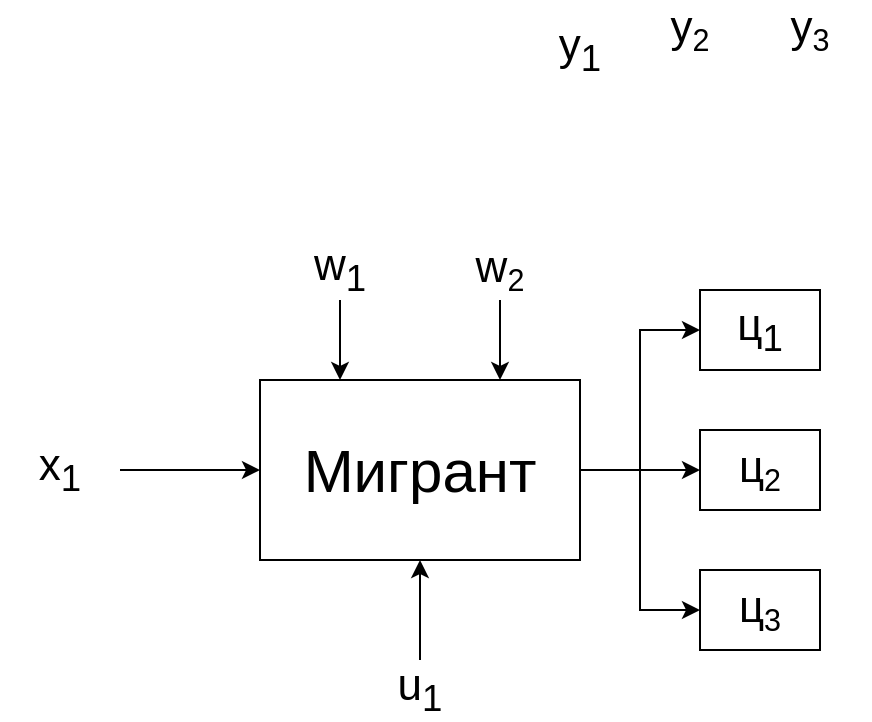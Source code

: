 <mxfile version="24.0.5" type="github">
  <diagram name="Page-1" id="crU_duxgmzTfYiu8VtKf">
    <mxGraphModel dx="412" dy="684" grid="1" gridSize="10" guides="1" tooltips="1" connect="1" arrows="1" fold="1" page="1" pageScale="1" pageWidth="850" pageHeight="1100" math="0" shadow="0">
      <root>
        <mxCell id="0" />
        <mxCell id="1" parent="0" />
        <mxCell id="yZ__1cToAUe3bZfkRYNw-18" style="edgeStyle=orthogonalEdgeStyle;rounded=0;orthogonalLoop=1;jettySize=auto;html=1;entryX=0;entryY=0.5;entryDx=0;entryDy=0;exitX=1;exitY=0.5;exitDx=0;exitDy=0;" edge="1" parent="1" source="yZ__1cToAUe3bZfkRYNw-1" target="yZ__1cToAUe3bZfkRYNw-14">
          <mxGeometry relative="1" as="geometry" />
        </mxCell>
        <mxCell id="yZ__1cToAUe3bZfkRYNw-1" value="&lt;font style=&quot;font-size: 30px;&quot;&gt;Мигрант&lt;/font&gt;" style="rounded=0;whiteSpace=wrap;html=1;" vertex="1" parent="1">
          <mxGeometry x="240" y="350" width="160" height="90" as="geometry" />
        </mxCell>
        <mxCell id="yZ__1cToAUe3bZfkRYNw-2" value="&lt;font style=&quot;font-size: 22px;&quot;&gt;x&lt;sub&gt;1&lt;/sub&gt;&lt;/font&gt;" style="text;html=1;align=center;verticalAlign=middle;whiteSpace=wrap;rounded=0;" vertex="1" parent="1">
          <mxGeometry x="110" y="380" width="60" height="30" as="geometry" />
        </mxCell>
        <mxCell id="yZ__1cToAUe3bZfkRYNw-3" value="" style="endArrow=classic;html=1;rounded=0;exitX=1;exitY=0.5;exitDx=0;exitDy=0;entryX=0;entryY=0.5;entryDx=0;entryDy=0;" edge="1" parent="1" source="yZ__1cToAUe3bZfkRYNw-2" target="yZ__1cToAUe3bZfkRYNw-1">
          <mxGeometry width="50" height="50" relative="1" as="geometry">
            <mxPoint x="360" y="650" as="sourcePoint" />
            <mxPoint x="410" y="600" as="targetPoint" />
          </mxGeometry>
        </mxCell>
        <mxCell id="yZ__1cToAUe3bZfkRYNw-7" style="edgeStyle=orthogonalEdgeStyle;rounded=0;orthogonalLoop=1;jettySize=auto;html=1;entryX=0.25;entryY=0;entryDx=0;entryDy=0;" edge="1" parent="1" source="yZ__1cToAUe3bZfkRYNw-6" target="yZ__1cToAUe3bZfkRYNw-1">
          <mxGeometry relative="1" as="geometry">
            <mxPoint x="280" y="340" as="targetPoint" />
          </mxGeometry>
        </mxCell>
        <mxCell id="yZ__1cToAUe3bZfkRYNw-6" value="&lt;font style=&quot;font-size: 22px;&quot;&gt;w&lt;sub&gt;1&lt;/sub&gt;&lt;/font&gt;" style="text;html=1;align=center;verticalAlign=middle;whiteSpace=wrap;rounded=0;" vertex="1" parent="1">
          <mxGeometry x="250" y="280" width="60" height="30" as="geometry" />
        </mxCell>
        <mxCell id="yZ__1cToAUe3bZfkRYNw-9" style="edgeStyle=orthogonalEdgeStyle;rounded=0;orthogonalLoop=1;jettySize=auto;html=1;entryX=0.75;entryY=0;entryDx=0;entryDy=0;" edge="1" parent="1" source="yZ__1cToAUe3bZfkRYNw-8" target="yZ__1cToAUe3bZfkRYNw-1">
          <mxGeometry relative="1" as="geometry" />
        </mxCell>
        <mxCell id="yZ__1cToAUe3bZfkRYNw-8" value="&lt;font style=&quot;font-size: 22px;&quot;&gt;w&lt;/font&gt;&lt;font style=&quot;font-size: 18.333px;&quot;&gt;&lt;sub&gt;2&lt;/sub&gt;&lt;/font&gt;" style="text;html=1;align=center;verticalAlign=middle;whiteSpace=wrap;rounded=0;" vertex="1" parent="1">
          <mxGeometry x="330" y="280" width="60" height="30" as="geometry" />
        </mxCell>
        <mxCell id="yZ__1cToAUe3bZfkRYNw-13" style="edgeStyle=orthogonalEdgeStyle;rounded=0;orthogonalLoop=1;jettySize=auto;html=1;entryX=0.5;entryY=1;entryDx=0;entryDy=0;" edge="1" parent="1" source="yZ__1cToAUe3bZfkRYNw-10" target="yZ__1cToAUe3bZfkRYNw-1">
          <mxGeometry relative="1" as="geometry" />
        </mxCell>
        <mxCell id="yZ__1cToAUe3bZfkRYNw-10" value="&lt;font style=&quot;&quot;&gt;&lt;span style=&quot;font-size: 22px;&quot;&gt;u&lt;sub&gt;1&lt;/sub&gt;&lt;/span&gt;&lt;/font&gt;" style="text;html=1;align=center;verticalAlign=middle;whiteSpace=wrap;rounded=0;" vertex="1" parent="1">
          <mxGeometry x="290" y="490" width="60" height="30" as="geometry" />
        </mxCell>
        <mxCell id="yZ__1cToAUe3bZfkRYNw-14" value="&lt;font style=&quot;&quot;&gt;&lt;span style=&quot;font-size: 22px;&quot;&gt;y&lt;sub&gt;1&lt;/sub&gt;&lt;/span&gt;&lt;/font&gt;" style="text;html=1;align=center;verticalAlign=middle;whiteSpace=wrap;rounded=0;strokeWidth=2;" vertex="1" parent="1">
          <mxGeometry x="460" y="310" width="60" height="30" as="geometry" />
        </mxCell>
        <mxCell id="yZ__1cToAUe3bZfkRYNw-15" value="&lt;font style=&quot;&quot;&gt;&lt;span style=&quot;font-size: 22px;&quot;&gt;y&lt;/span&gt;&lt;span style=&quot;font-size: 18.333px;&quot;&gt;&lt;sub&gt;2&lt;/sub&gt;&lt;/span&gt;&lt;/font&gt;" style="text;html=1;align=center;verticalAlign=middle;whiteSpace=wrap;rounded=0;" vertex="1" parent="1">
          <mxGeometry x="460" y="380" width="60" height="30" as="geometry" />
        </mxCell>
        <mxCell id="yZ__1cToAUe3bZfkRYNw-16" value="&lt;font style=&quot;&quot;&gt;&lt;span style=&quot;font-size: 22px;&quot;&gt;y&lt;/span&gt;&lt;span style=&quot;font-size: 18.333px;&quot;&gt;&lt;sub&gt;3&lt;/sub&gt;&lt;/span&gt;&lt;/font&gt;" style="text;html=1;align=center;verticalAlign=middle;whiteSpace=wrap;rounded=0;" vertex="1" parent="1">
          <mxGeometry x="460" y="450" width="60" height="30" as="geometry" />
        </mxCell>
        <mxCell id="yZ__1cToAUe3bZfkRYNw-19" value="" style="endArrow=classic;html=1;rounded=0;exitX=1;exitY=0.5;exitDx=0;exitDy=0;entryX=0;entryY=0.5;entryDx=0;entryDy=0;" edge="1" parent="1" source="yZ__1cToAUe3bZfkRYNw-1" target="yZ__1cToAUe3bZfkRYNw-15">
          <mxGeometry width="50" height="50" relative="1" as="geometry">
            <mxPoint x="420" y="410" as="sourcePoint" />
            <mxPoint x="470" y="360" as="targetPoint" />
          </mxGeometry>
        </mxCell>
        <mxCell id="yZ__1cToAUe3bZfkRYNw-22" value="" style="endArrow=classic;html=1;rounded=0;exitX=1;exitY=0.5;exitDx=0;exitDy=0;entryX=0;entryY=0.5;entryDx=0;entryDy=0;" edge="1" parent="1">
          <mxGeometry width="50" height="50" relative="1" as="geometry">
            <mxPoint x="400" y="395" as="sourcePoint" />
            <mxPoint x="460" y="465" as="targetPoint" />
            <Array as="points">
              <mxPoint x="420" y="395" />
              <mxPoint x="430" y="395" />
              <mxPoint x="430" y="400" />
              <mxPoint x="430" y="430" />
              <mxPoint x="430" y="465" />
            </Array>
          </mxGeometry>
        </mxCell>
        <mxCell id="yZ__1cToAUe3bZfkRYNw-23" value="&lt;font style=&quot;font-size: 22px;&quot;&gt;ц&lt;sub&gt;1&lt;/sub&gt;&lt;/font&gt;" style="rounded=0;whiteSpace=wrap;html=1;" vertex="1" parent="1">
          <mxGeometry x="460" y="305" width="60" height="40" as="geometry" />
        </mxCell>
        <mxCell id="yZ__1cToAUe3bZfkRYNw-24" value="&lt;font style=&quot;&quot;&gt;&lt;span style=&quot;font-size: 22px;&quot;&gt;y&lt;sub&gt;1&lt;/sub&gt;&lt;/span&gt;&lt;/font&gt;" style="text;html=1;align=center;verticalAlign=middle;whiteSpace=wrap;rounded=0;strokeWidth=2;" vertex="1" parent="1">
          <mxGeometry x="370" y="170" width="60" height="30" as="geometry" />
        </mxCell>
        <mxCell id="yZ__1cToAUe3bZfkRYNw-25" value="&lt;font style=&quot;&quot;&gt;&lt;span style=&quot;font-size: 22px;&quot;&gt;y&lt;/span&gt;&lt;span style=&quot;font-size: 18.333px;&quot;&gt;&lt;sub&gt;2&lt;/sub&gt;&lt;/span&gt;&lt;/font&gt;" style="text;html=1;align=center;verticalAlign=middle;whiteSpace=wrap;rounded=0;" vertex="1" parent="1">
          <mxGeometry x="425" y="160" width="60" height="30" as="geometry" />
        </mxCell>
        <mxCell id="yZ__1cToAUe3bZfkRYNw-26" value="&lt;font style=&quot;&quot;&gt;&lt;span style=&quot;font-size: 22px;&quot;&gt;y&lt;/span&gt;&lt;span style=&quot;font-size: 18.333px;&quot;&gt;&lt;sub&gt;3&lt;/sub&gt;&lt;/span&gt;&lt;/font&gt;" style="text;html=1;align=center;verticalAlign=middle;whiteSpace=wrap;rounded=0;" vertex="1" parent="1">
          <mxGeometry x="485" y="160" width="60" height="30" as="geometry" />
        </mxCell>
        <mxCell id="yZ__1cToAUe3bZfkRYNw-27" value="&lt;font style=&quot;font-size: 22px;&quot;&gt;ц&lt;/font&gt;&lt;font style=&quot;font-size: 18.333px;&quot;&gt;&lt;sub&gt;2&lt;/sub&gt;&lt;/font&gt;" style="rounded=0;whiteSpace=wrap;html=1;" vertex="1" parent="1">
          <mxGeometry x="460" y="375" width="60" height="40" as="geometry" />
        </mxCell>
        <mxCell id="yZ__1cToAUe3bZfkRYNw-29" value="&lt;font style=&quot;font-size: 22px;&quot;&gt;ц&lt;/font&gt;&lt;font style=&quot;font-size: 18.333px;&quot;&gt;&lt;sub&gt;3&lt;/sub&gt;&lt;/font&gt;" style="rounded=0;whiteSpace=wrap;html=1;" vertex="1" parent="1">
          <mxGeometry x="460" y="445" width="60" height="40" as="geometry" />
        </mxCell>
      </root>
    </mxGraphModel>
  </diagram>
</mxfile>

